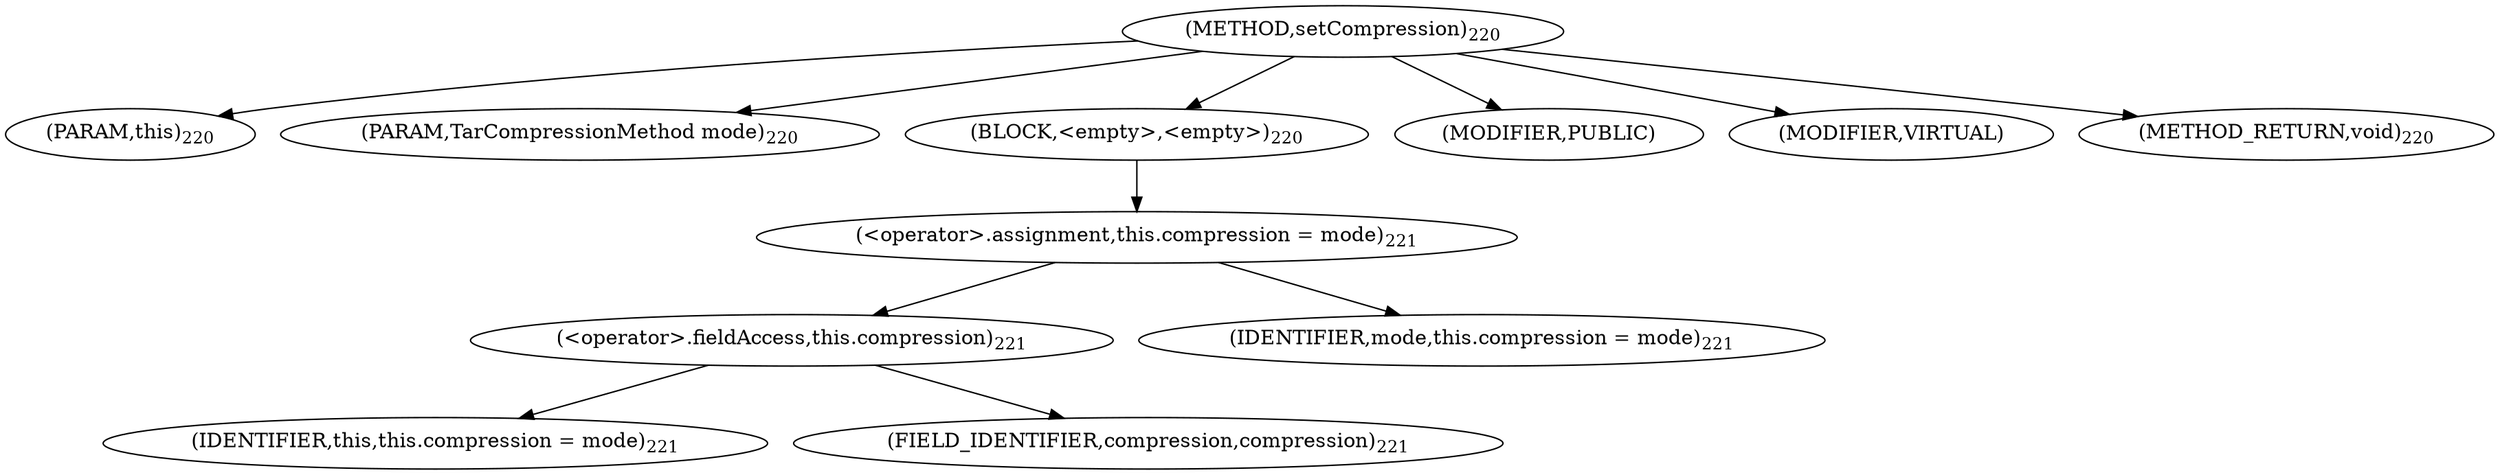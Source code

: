 digraph "setCompression" {  
"223" [label = <(METHOD,setCompression)<SUB>220</SUB>> ]
"17" [label = <(PARAM,this)<SUB>220</SUB>> ]
"224" [label = <(PARAM,TarCompressionMethod mode)<SUB>220</SUB>> ]
"225" [label = <(BLOCK,&lt;empty&gt;,&lt;empty&gt;)<SUB>220</SUB>> ]
"226" [label = <(&lt;operator&gt;.assignment,this.compression = mode)<SUB>221</SUB>> ]
"227" [label = <(&lt;operator&gt;.fieldAccess,this.compression)<SUB>221</SUB>> ]
"16" [label = <(IDENTIFIER,this,this.compression = mode)<SUB>221</SUB>> ]
"228" [label = <(FIELD_IDENTIFIER,compression,compression)<SUB>221</SUB>> ]
"229" [label = <(IDENTIFIER,mode,this.compression = mode)<SUB>221</SUB>> ]
"230" [label = <(MODIFIER,PUBLIC)> ]
"231" [label = <(MODIFIER,VIRTUAL)> ]
"232" [label = <(METHOD_RETURN,void)<SUB>220</SUB>> ]
  "223" -> "17" 
  "223" -> "224" 
  "223" -> "225" 
  "223" -> "230" 
  "223" -> "231" 
  "223" -> "232" 
  "225" -> "226" 
  "226" -> "227" 
  "226" -> "229" 
  "227" -> "16" 
  "227" -> "228" 
}
